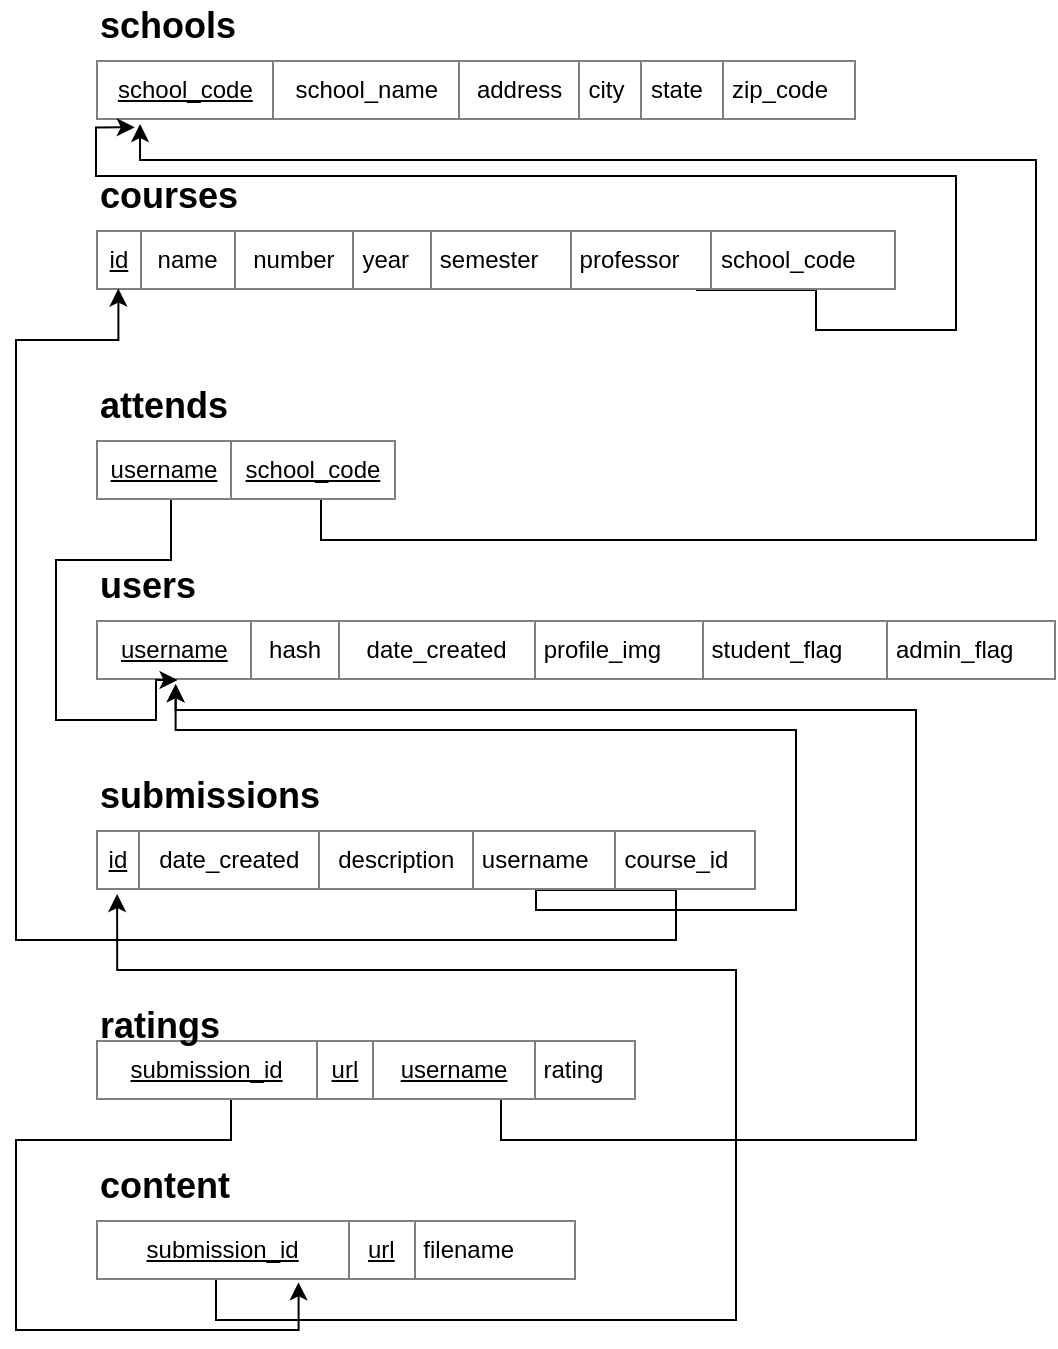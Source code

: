 <mxfile version="10.6.0" type="device"><diagram id="UWlBGBItcUKM4SGTM_4H" name="Page-1"><mxGraphModel dx="1394" dy="747" grid="1" gridSize="10" guides="1" tooltips="1" connect="1" arrows="1" fold="1" page="1" pageScale="1" pageWidth="850" pageHeight="1100" math="0" shadow="0"><root><mxCell id="0"/><mxCell id="1" parent="0"/><mxCell id="bexWLwHVWki57yyFo2_6-15" value="&lt;table border=&quot;1&quot; width=&quot;100%&quot; style=&quot;width: 100% ; height: 100% ; border-collapse: collapse&quot; cellpadding=&quot;4&quot; align=&quot;center&quot;&gt;&lt;tbody&gt;&lt;tr&gt;&lt;td align=&quot;center&quot;&gt;&lt;u&gt;school_code&lt;/u&gt;&lt;/td&gt;&lt;td align=&quot;center&quot;&gt;school_name&lt;/td&gt;&lt;td align=&quot;center&quot;&gt;address&lt;/td&gt;&lt;td&gt;city&lt;/td&gt;&lt;td&gt;state&lt;/td&gt;&lt;td&gt;zip_code&lt;/td&gt;&lt;/tr&gt;&lt;/tbody&gt;&lt;/table&gt;" style="text;html=1;strokeColor=none;fillColor=none;overflow=fill;" parent="1" vertex="1"><mxGeometry x="150" y="130" width="380" height="30" as="geometry"/></mxCell><mxCell id="bexWLwHVWki57yyFo2_6-39" style="edgeStyle=orthogonalEdgeStyle;rounded=0;orthogonalLoop=1;jettySize=auto;html=1;exitX=0.75;exitY=1;exitDx=0;exitDy=0;entryX=0.051;entryY=1.122;entryDx=0;entryDy=0;entryPerimeter=0;" parent="1" source="bexWLwHVWki57yyFo2_6-16" target="bexWLwHVWki57yyFo2_6-15" edge="1"><mxGeometry relative="1" as="geometry"><Array as="points"><mxPoint x="510" y="245"/><mxPoint x="510" y="265"/><mxPoint x="580" y="265"/><mxPoint x="580" y="188"/><mxPoint x="150" y="188"/><mxPoint x="150" y="164"/></Array></mxGeometry></mxCell><mxCell id="bexWLwHVWki57yyFo2_6-16" value="&lt;table border=&quot;1&quot; width=&quot;100%&quot; style=&quot;width: 100% ; height: 100% ; border-collapse: collapse&quot; cellpadding=&quot;4&quot; align=&quot;center&quot;&gt;&lt;tbody&gt;&lt;tr&gt;&lt;td align=&quot;center&quot;&gt;&lt;u&gt;id&lt;/u&gt;&lt;/td&gt;&lt;td align=&quot;center&quot;&gt;name&lt;/td&gt;&lt;td align=&quot;center&quot;&gt;number&lt;/td&gt;&lt;td&gt;year&lt;/td&gt;&lt;td&gt;semester&lt;/td&gt;&lt;td&gt;professor&lt;/td&gt;&lt;td&gt;school_code&lt;/td&gt;&lt;/tr&gt;&lt;/tbody&gt;&lt;/table&gt;" style="text;html=1;strokeColor=none;fillColor=none;overflow=fill;" parent="1" vertex="1"><mxGeometry x="150" y="215" width="400" height="30" as="geometry"/></mxCell><mxCell id="bexWLwHVWki57yyFo2_6-17" value="&lt;b&gt;&lt;font style=&quot;font-size: 18px&quot;&gt;schools&lt;/font&gt;&lt;/b&gt;" style="text;html=1;resizable=0;points=[];autosize=1;align=left;verticalAlign=top;spacingTop=-4;" parent="1" vertex="1"><mxGeometry x="150" y="100" width="80" height="20" as="geometry"/></mxCell><mxCell id="bexWLwHVWki57yyFo2_6-18" value="&lt;b&gt;&lt;font style=&quot;font-size: 18px&quot;&gt;courses&lt;/font&gt;&lt;/b&gt;" style="text;html=1;resizable=0;points=[];autosize=1;align=left;verticalAlign=top;spacingTop=-4;" parent="1" vertex="1"><mxGeometry x="150" y="185" width="80" height="20" as="geometry"/></mxCell><mxCell id="bexWLwHVWki57yyFo2_6-19" value="&lt;table border=&quot;1&quot; width=&quot;100%&quot; style=&quot;width: 100% ; height: 100% ; border-collapse: collapse&quot; cellpadding=&quot;4&quot; align=&quot;center&quot;&gt;&lt;tbody&gt;&lt;tr&gt;&lt;td align=&quot;center&quot;&gt;&lt;u&gt;username&lt;/u&gt;&lt;/td&gt;&lt;td align=&quot;center&quot;&gt;hash&lt;/td&gt;&lt;td align=&quot;center&quot;&gt;date_created&lt;br&gt;&lt;/td&gt;&lt;td&gt;profile_img&lt;br&gt;&lt;/td&gt;&lt;td&gt;student_flag&lt;/td&gt;&lt;td&gt;admin_flag&lt;/td&gt;&lt;/tr&gt;&lt;/tbody&gt;&lt;/table&gt;" style="text;html=1;strokeColor=none;fillColor=none;overflow=fill;" parent="1" vertex="1"><mxGeometry x="150" y="410" width="480" height="30" as="geometry"/></mxCell><mxCell id="bexWLwHVWki57yyFo2_6-20" value="&lt;b&gt;&lt;font style=&quot;font-size: 18px&quot;&gt;users&lt;/font&gt;&lt;/b&gt;" style="text;html=1;resizable=0;points=[];autosize=1;align=left;verticalAlign=top;spacingTop=-4;" parent="1" vertex="1"><mxGeometry x="150" y="380" width="60" height="20" as="geometry"/></mxCell><mxCell id="bexWLwHVWki57yyFo2_6-32" style="edgeStyle=orthogonalEdgeStyle;rounded=0;orthogonalLoop=1;jettySize=auto;html=1;exitX=0.75;exitY=1;exitDx=0;exitDy=0;entryX=0.083;entryY=1.069;entryDx=0;entryDy=0;entryPerimeter=0;" parent="1" source="bexWLwHVWki57yyFo2_6-21" target="bexWLwHVWki57yyFo2_6-19" edge="1"><mxGeometry relative="1" as="geometry"><Array as="points"><mxPoint x="370" y="545"/><mxPoint x="370" y="555"/><mxPoint x="500" y="555"/><mxPoint x="500" y="465"/><mxPoint x="190" y="465"/></Array></mxGeometry></mxCell><mxCell id="bexWLwHVWki57yyFo2_6-34" style="edgeStyle=orthogonalEdgeStyle;rounded=0;orthogonalLoop=1;jettySize=auto;html=1;exitX=0.75;exitY=1;exitDx=0;exitDy=0;entryX=0.028;entryY=0.977;entryDx=0;entryDy=0;entryPerimeter=0;" parent="1" source="bexWLwHVWki57yyFo2_6-21" target="bexWLwHVWki57yyFo2_6-16" edge="1"><mxGeometry relative="1" as="geometry"><Array as="points"><mxPoint x="440" y="545"/><mxPoint x="440" y="570"/><mxPoint x="110" y="570"/><mxPoint x="110" y="270"/><mxPoint x="161" y="270"/></Array></mxGeometry></mxCell><mxCell id="bexWLwHVWki57yyFo2_6-21" value="&lt;table border=&quot;1&quot; width=&quot;100%&quot; style=&quot;width: 100% ; height: 100% ; border-collapse: collapse&quot; cellpadding=&quot;4&quot; align=&quot;center&quot;&gt;&lt;tbody&gt;&lt;tr&gt;&lt;td align=&quot;center&quot;&gt;&lt;u&gt;id&lt;/u&gt;&lt;/td&gt;&lt;td align=&quot;center&quot;&gt;date_created&lt;/td&gt;&lt;td align=&quot;center&quot;&gt;description&lt;/td&gt;&lt;td&gt;username&lt;/td&gt;&lt;td&gt;course_id&lt;/td&gt;&lt;/tr&gt;&lt;/tbody&gt;&lt;/table&gt;&lt;br&gt;" style="text;html=1;strokeColor=none;fillColor=none;overflow=fill;" parent="1" vertex="1"><mxGeometry x="150" y="515" width="330" height="30" as="geometry"/></mxCell><mxCell id="bexWLwHVWki57yyFo2_6-22" value="&lt;b&gt;&lt;font style=&quot;font-size: 18px&quot;&gt;submissions&lt;/font&gt;&lt;/b&gt;" style="text;html=1;resizable=0;points=[];autosize=1;align=left;verticalAlign=top;spacingTop=-4;" parent="1" vertex="1"><mxGeometry x="150" y="485" width="130" height="20" as="geometry"/></mxCell><mxCell id="bexWLwHVWki57yyFo2_6-42" style="edgeStyle=orthogonalEdgeStyle;rounded=0;orthogonalLoop=1;jettySize=auto;html=1;exitX=0.25;exitY=1;exitDx=0;exitDy=0;entryX=0.032;entryY=1.067;entryDx=0;entryDy=0;entryPerimeter=0;" parent="1" source="bexWLwHVWki57yyFo2_6-23" target="bexWLwHVWki57yyFo2_6-21" edge="1"><mxGeometry relative="1" as="geometry"><Array as="points"><mxPoint x="210" y="760"/><mxPoint x="470" y="760"/><mxPoint x="470" y="585"/><mxPoint x="161" y="585"/></Array></mxGeometry></mxCell><mxCell id="bexWLwHVWki57yyFo2_6-23" value="&lt;table border=&quot;1&quot; width=&quot;100%&quot; style=&quot;width: 100% ; height: 100% ; border-collapse: collapse&quot; cellpadding=&quot;4&quot; align=&quot;center&quot;&gt;&lt;tbody&gt;&lt;tr&gt;&lt;td align=&quot;center&quot;&gt;&lt;u&gt;submission_id&lt;/u&gt;&lt;/td&gt;&lt;td align=&quot;center&quot;&gt;&lt;u&gt;url&lt;/u&gt;&lt;/td&gt;&lt;td&gt;filename&lt;/td&gt;&lt;/tr&gt;&lt;/tbody&gt;&lt;/table&gt;" style="text;html=1;strokeColor=none;fillColor=none;overflow=fill;" parent="1" vertex="1"><mxGeometry x="150" y="710" width="240" height="30" as="geometry"/></mxCell><mxCell id="bexWLwHVWki57yyFo2_6-24" value="&lt;b&gt;&lt;font style=&quot;font-size: 18px&quot;&gt;content&lt;/font&gt;&lt;/b&gt;" style="text;html=1;resizable=0;points=[];autosize=1;align=left;verticalAlign=top;spacingTop=-4;" parent="1" vertex="1"><mxGeometry x="150" y="680" width="80" height="20" as="geometry"/></mxCell><mxCell id="bexWLwHVWki57yyFo2_6-40" style="edgeStyle=orthogonalEdgeStyle;rounded=0;orthogonalLoop=1;jettySize=auto;html=1;exitX=0.25;exitY=1;exitDx=0;exitDy=0;entryX=0.422;entryY=1.039;entryDx=0;entryDy=0;entryPerimeter=0;" parent="1" source="bexWLwHVWki57yyFo2_6-25" target="bexWLwHVWki57yyFo2_6-23" edge="1"><mxGeometry relative="1" as="geometry"><Array as="points"><mxPoint x="217" y="670"/><mxPoint x="110" y="670"/><mxPoint x="110" y="765"/><mxPoint x="251" y="765"/></Array></mxGeometry></mxCell><mxCell id="bexWLwHVWki57yyFo2_6-41" style="edgeStyle=orthogonalEdgeStyle;rounded=0;orthogonalLoop=1;jettySize=auto;html=1;exitX=0.75;exitY=1;exitDx=0;exitDy=0;entryX=0.083;entryY=1.067;entryDx=0;entryDy=0;entryPerimeter=0;" parent="1" source="bexWLwHVWki57yyFo2_6-25" target="bexWLwHVWki57yyFo2_6-19" edge="1"><mxGeometry relative="1" as="geometry"><Array as="points"><mxPoint x="353" y="670"/><mxPoint x="560" y="670"/><mxPoint x="560" y="455"/><mxPoint x="190" y="455"/></Array></mxGeometry></mxCell><mxCell id="bexWLwHVWki57yyFo2_6-25" value="&lt;table border=&quot;1&quot; width=&quot;100%&quot; style=&quot;width: 100% ; height: 100% ; border-collapse: collapse&quot; cellpadding=&quot;4&quot; align=&quot;center&quot;&gt;&lt;tbody&gt;&lt;tr&gt;&lt;td align=&quot;center&quot;&gt;&lt;u&gt;submission_id&lt;/u&gt;&lt;/td&gt;&lt;td align=&quot;center&quot;&gt;&lt;u&gt;url&lt;/u&gt;&lt;/td&gt;&lt;td align=&quot;center&quot;&gt;&lt;u&gt;username&lt;/u&gt;&lt;/td&gt;&lt;td&gt;rating&lt;/td&gt;&lt;/tr&gt;&lt;/tbody&gt;&lt;/table&gt;" style="text;html=1;strokeColor=none;fillColor=none;overflow=fill;" parent="1" vertex="1"><mxGeometry x="150" y="620" width="270" height="30" as="geometry"/></mxCell><mxCell id="bexWLwHVWki57yyFo2_6-26" value="&lt;b&gt;&lt;font style=&quot;font-size: 18px&quot;&gt;ratings&lt;/font&gt;&lt;/b&gt;" style="text;html=1;resizable=0;points=[];autosize=1;align=left;verticalAlign=top;spacingTop=-4;" parent="1" vertex="1"><mxGeometry x="150" y="600" width="80" height="20" as="geometry"/></mxCell><mxCell id="bexWLwHVWki57yyFo2_6-35" style="edgeStyle=orthogonalEdgeStyle;rounded=0;orthogonalLoop=1;jettySize=auto;html=1;exitX=0.25;exitY=1;exitDx=0;exitDy=0;entryX=0.085;entryY=1;entryDx=0;entryDy=0;entryPerimeter=0;" parent="1" source="bexWLwHVWki57yyFo2_6-27" target="bexWLwHVWki57yyFo2_6-19" edge="1"><mxGeometry relative="1" as="geometry"><Array as="points"><mxPoint x="187" y="380"/><mxPoint x="130" y="380"/><mxPoint x="130" y="460"/><mxPoint x="180" y="460"/><mxPoint x="180" y="440"/></Array></mxGeometry></mxCell><mxCell id="bexWLwHVWki57yyFo2_6-36" style="edgeStyle=orthogonalEdgeStyle;rounded=0;orthogonalLoop=1;jettySize=auto;html=1;exitX=0.75;exitY=1;exitDx=0;exitDy=0;entryX=0.058;entryY=1.067;entryDx=0;entryDy=0;entryPerimeter=0;" parent="1" source="bexWLwHVWki57yyFo2_6-27" target="bexWLwHVWki57yyFo2_6-15" edge="1"><mxGeometry relative="1" as="geometry"><Array as="points"><mxPoint x="262" y="350"/><mxPoint x="262" y="370"/><mxPoint x="620" y="370"/><mxPoint x="620" y="180"/><mxPoint x="172" y="180"/></Array></mxGeometry></mxCell><mxCell id="bexWLwHVWki57yyFo2_6-27" value="&lt;table border=&quot;1&quot; width=&quot;100%&quot; style=&quot;width: 100% ; height: 100% ; border-collapse: collapse&quot; cellpadding=&quot;4&quot; align=&quot;center&quot;&gt;&lt;tbody&gt;&lt;tr&gt;&lt;td align=&quot;center&quot;&gt;&lt;u&gt;username&lt;/u&gt;&lt;br&gt;&lt;/td&gt;&lt;td align=&quot;center&quot;&gt;&lt;u&gt;school_code&lt;/u&gt;&lt;/td&gt;&lt;/tr&gt;&lt;/tbody&gt;&lt;/table&gt;" style="text;html=1;strokeColor=none;fillColor=none;overflow=fill;" parent="1" vertex="1"><mxGeometry x="150" y="320" width="150" height="30" as="geometry"/></mxCell><mxCell id="bexWLwHVWki57yyFo2_6-28" value="&lt;b&gt;&lt;font style=&quot;font-size: 18px&quot;&gt;attends&lt;br&gt;&lt;br&gt;&lt;/font&gt;&lt;/b&gt;" style="text;html=1;resizable=0;points=[];autosize=1;align=left;verticalAlign=top;spacingTop=-4;" parent="1" vertex="1"><mxGeometry x="150" y="290" width="80" height="30" as="geometry"/></mxCell></root></mxGraphModel></diagram></mxfile>